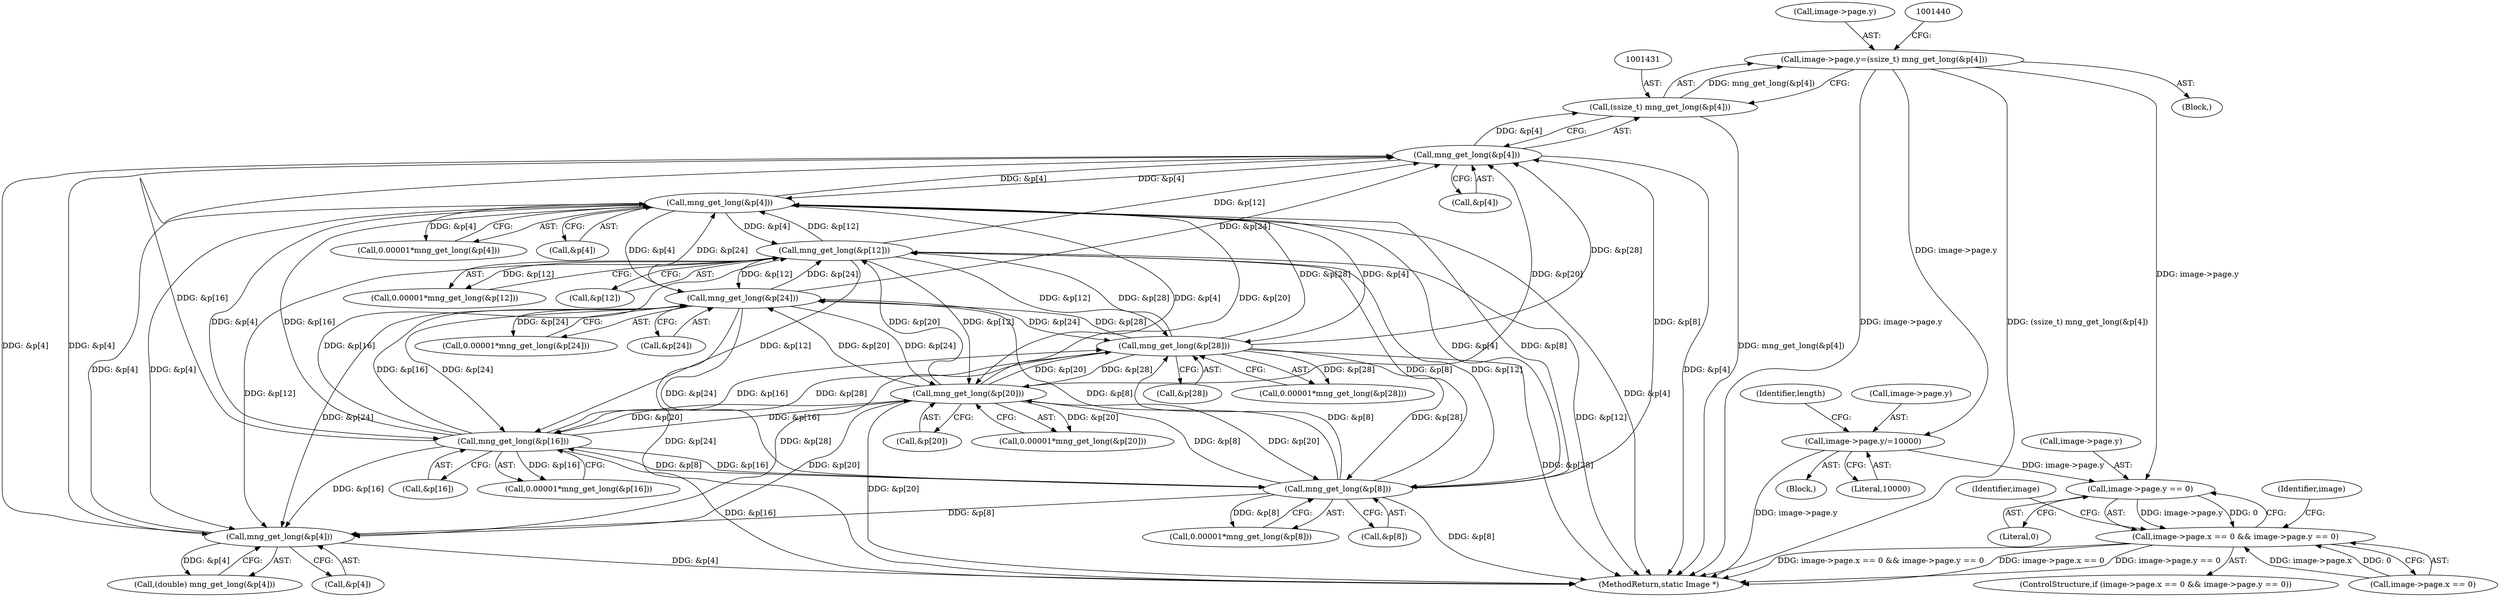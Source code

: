 digraph "0_ImageMagick_72f5c8632bff2daf3c95005f9b4cf2982786b52a@pointer" {
"1001453" [label="(Call,image->page.y/=10000)"];
"1001424" [label="(Call,image->page.y=(ssize_t) mng_get_long(&p[4]))"];
"1001430" [label="(Call,(ssize_t) mng_get_long(&p[4]))"];
"1001432" [label="(Call,mng_get_long(&p[4]))"];
"1001222" [label="(Call,mng_get_long(&p[12]))"];
"1001267" [label="(Call,mng_get_long(&p[24]))"];
"1001282" [label="(Call,mng_get_long(&p[28]))"];
"1001252" [label="(Call,mng_get_long(&p[20]))"];
"1001237" [label="(Call,mng_get_long(&p[16]))"];
"1001207" [label="(Call,mng_get_long(&p[8]))"];
"1001192" [label="(Call,mng_get_long(&p[4]))"];
"1001498" [label="(Call,mng_get_long(&p[4]))"];
"1002069" [label="(Call,image->page.y == 0)"];
"1002061" [label="(Call,image->page.x == 0 && image->page.y == 0)"];
"1001205" [label="(Call,0.00001*mng_get_long(&p[8]))"];
"1001252" [label="(Call,mng_get_long(&p[20]))"];
"1002075" [label="(Literal,0)"];
"1001424" [label="(Call,image->page.y=(ssize_t) mng_get_long(&p[4]))"];
"1001459" [label="(Literal,10000)"];
"1001267" [label="(Call,mng_get_long(&p[24]))"];
"1002155" [label="(MethodReturn,static Image *)"];
"1001462" [label="(Identifier,length)"];
"1001222" [label="(Call,mng_get_long(&p[12]))"];
"1001253" [label="(Call,&p[20])"];
"1001454" [label="(Call,image->page.y)"];
"1002108" [label="(Identifier,image)"];
"1001433" [label="(Call,&p[4])"];
"1001445" [label="(Block,)"];
"1001499" [label="(Call,&p[4])"];
"1001220" [label="(Call,0.00001*mng_get_long(&p[12]))"];
"1002060" [label="(ControlStructure,if (image->page.x == 0 && image->page.y == 0))"];
"1002080" [label="(Identifier,image)"];
"1001498" [label="(Call,mng_get_long(&p[4]))"];
"1001208" [label="(Call,&p[8])"];
"1001282" [label="(Call,mng_get_long(&p[28]))"];
"1001283" [label="(Call,&p[28])"];
"1001432" [label="(Call,mng_get_long(&p[4]))"];
"1002061" [label="(Call,image->page.x == 0 && image->page.y == 0)"];
"1001430" [label="(Call,(ssize_t) mng_get_long(&p[4]))"];
"1001207" [label="(Call,mng_get_long(&p[8]))"];
"1001425" [label="(Call,image->page.y)"];
"1002069" [label="(Call,image->page.y == 0)"];
"1001496" [label="(Call,(double) mng_get_long(&p[4]))"];
"1001280" [label="(Call,0.00001*mng_get_long(&p[28]))"];
"1001238" [label="(Call,&p[16])"];
"1001413" [label="(Block,)"];
"1001250" [label="(Call,0.00001*mng_get_long(&p[20]))"];
"1001190" [label="(Call,0.00001*mng_get_long(&p[4]))"];
"1001265" [label="(Call,0.00001*mng_get_long(&p[24]))"];
"1001268" [label="(Call,&p[24])"];
"1001453" [label="(Call,image->page.y/=10000)"];
"1001192" [label="(Call,mng_get_long(&p[4]))"];
"1001237" [label="(Call,mng_get_long(&p[16]))"];
"1001223" [label="(Call,&p[12])"];
"1002062" [label="(Call,image->page.x == 0)"];
"1001235" [label="(Call,0.00001*mng_get_long(&p[16]))"];
"1001193" [label="(Call,&p[4])"];
"1002070" [label="(Call,image->page.y)"];
"1001453" -> "1001445"  [label="AST: "];
"1001453" -> "1001459"  [label="CFG: "];
"1001454" -> "1001453"  [label="AST: "];
"1001459" -> "1001453"  [label="AST: "];
"1001462" -> "1001453"  [label="CFG: "];
"1001453" -> "1002155"  [label="DDG: image->page.y"];
"1001424" -> "1001453"  [label="DDG: image->page.y"];
"1001453" -> "1002069"  [label="DDG: image->page.y"];
"1001424" -> "1001413"  [label="AST: "];
"1001424" -> "1001430"  [label="CFG: "];
"1001425" -> "1001424"  [label="AST: "];
"1001430" -> "1001424"  [label="AST: "];
"1001440" -> "1001424"  [label="CFG: "];
"1001424" -> "1002155"  [label="DDG: image->page.y"];
"1001424" -> "1002155"  [label="DDG: (ssize_t) mng_get_long(&p[4])"];
"1001430" -> "1001424"  [label="DDG: mng_get_long(&p[4])"];
"1001424" -> "1002069"  [label="DDG: image->page.y"];
"1001430" -> "1001432"  [label="CFG: "];
"1001431" -> "1001430"  [label="AST: "];
"1001432" -> "1001430"  [label="AST: "];
"1001430" -> "1002155"  [label="DDG: mng_get_long(&p[4])"];
"1001432" -> "1001430"  [label="DDG: &p[4]"];
"1001432" -> "1001433"  [label="CFG: "];
"1001433" -> "1001432"  [label="AST: "];
"1001432" -> "1002155"  [label="DDG: &p[4]"];
"1001432" -> "1001192"  [label="DDG: &p[4]"];
"1001222" -> "1001432"  [label="DDG: &p[12]"];
"1001282" -> "1001432"  [label="DDG: &p[28]"];
"1001252" -> "1001432"  [label="DDG: &p[20]"];
"1001237" -> "1001432"  [label="DDG: &p[16]"];
"1001207" -> "1001432"  [label="DDG: &p[8]"];
"1001498" -> "1001432"  [label="DDG: &p[4]"];
"1001192" -> "1001432"  [label="DDG: &p[4]"];
"1001267" -> "1001432"  [label="DDG: &p[24]"];
"1001432" -> "1001498"  [label="DDG: &p[4]"];
"1001222" -> "1001220"  [label="AST: "];
"1001222" -> "1001223"  [label="CFG: "];
"1001223" -> "1001222"  [label="AST: "];
"1001220" -> "1001222"  [label="CFG: "];
"1001222" -> "1002155"  [label="DDG: &p[12]"];
"1001222" -> "1001192"  [label="DDG: &p[12]"];
"1001222" -> "1001207"  [label="DDG: &p[12]"];
"1001222" -> "1001220"  [label="DDG: &p[12]"];
"1001267" -> "1001222"  [label="DDG: &p[24]"];
"1001282" -> "1001222"  [label="DDG: &p[28]"];
"1001252" -> "1001222"  [label="DDG: &p[20]"];
"1001237" -> "1001222"  [label="DDG: &p[16]"];
"1001207" -> "1001222"  [label="DDG: &p[8]"];
"1001192" -> "1001222"  [label="DDG: &p[4]"];
"1001222" -> "1001237"  [label="DDG: &p[12]"];
"1001222" -> "1001252"  [label="DDG: &p[12]"];
"1001222" -> "1001267"  [label="DDG: &p[12]"];
"1001222" -> "1001282"  [label="DDG: &p[12]"];
"1001222" -> "1001498"  [label="DDG: &p[12]"];
"1001267" -> "1001265"  [label="AST: "];
"1001267" -> "1001268"  [label="CFG: "];
"1001268" -> "1001267"  [label="AST: "];
"1001265" -> "1001267"  [label="CFG: "];
"1001267" -> "1002155"  [label="DDG: &p[24]"];
"1001267" -> "1001192"  [label="DDG: &p[24]"];
"1001267" -> "1001207"  [label="DDG: &p[24]"];
"1001267" -> "1001237"  [label="DDG: &p[24]"];
"1001267" -> "1001252"  [label="DDG: &p[24]"];
"1001267" -> "1001265"  [label="DDG: &p[24]"];
"1001282" -> "1001267"  [label="DDG: &p[28]"];
"1001252" -> "1001267"  [label="DDG: &p[20]"];
"1001237" -> "1001267"  [label="DDG: &p[16]"];
"1001207" -> "1001267"  [label="DDG: &p[8]"];
"1001192" -> "1001267"  [label="DDG: &p[4]"];
"1001267" -> "1001282"  [label="DDG: &p[24]"];
"1001267" -> "1001498"  [label="DDG: &p[24]"];
"1001282" -> "1001280"  [label="AST: "];
"1001282" -> "1001283"  [label="CFG: "];
"1001283" -> "1001282"  [label="AST: "];
"1001280" -> "1001282"  [label="CFG: "];
"1001282" -> "1002155"  [label="DDG: &p[28]"];
"1001282" -> "1001192"  [label="DDG: &p[28]"];
"1001282" -> "1001207"  [label="DDG: &p[28]"];
"1001282" -> "1001237"  [label="DDG: &p[28]"];
"1001282" -> "1001252"  [label="DDG: &p[28]"];
"1001282" -> "1001280"  [label="DDG: &p[28]"];
"1001252" -> "1001282"  [label="DDG: &p[20]"];
"1001237" -> "1001282"  [label="DDG: &p[16]"];
"1001207" -> "1001282"  [label="DDG: &p[8]"];
"1001192" -> "1001282"  [label="DDG: &p[4]"];
"1001282" -> "1001498"  [label="DDG: &p[28]"];
"1001252" -> "1001250"  [label="AST: "];
"1001252" -> "1001253"  [label="CFG: "];
"1001253" -> "1001252"  [label="AST: "];
"1001250" -> "1001252"  [label="CFG: "];
"1001252" -> "1002155"  [label="DDG: &p[20]"];
"1001252" -> "1001192"  [label="DDG: &p[20]"];
"1001252" -> "1001207"  [label="DDG: &p[20]"];
"1001252" -> "1001237"  [label="DDG: &p[20]"];
"1001252" -> "1001250"  [label="DDG: &p[20]"];
"1001237" -> "1001252"  [label="DDG: &p[16]"];
"1001207" -> "1001252"  [label="DDG: &p[8]"];
"1001192" -> "1001252"  [label="DDG: &p[4]"];
"1001252" -> "1001498"  [label="DDG: &p[20]"];
"1001237" -> "1001235"  [label="AST: "];
"1001237" -> "1001238"  [label="CFG: "];
"1001238" -> "1001237"  [label="AST: "];
"1001235" -> "1001237"  [label="CFG: "];
"1001237" -> "1002155"  [label="DDG: &p[16]"];
"1001237" -> "1001192"  [label="DDG: &p[16]"];
"1001237" -> "1001207"  [label="DDG: &p[16]"];
"1001237" -> "1001235"  [label="DDG: &p[16]"];
"1001207" -> "1001237"  [label="DDG: &p[8]"];
"1001192" -> "1001237"  [label="DDG: &p[4]"];
"1001237" -> "1001498"  [label="DDG: &p[16]"];
"1001207" -> "1001205"  [label="AST: "];
"1001207" -> "1001208"  [label="CFG: "];
"1001208" -> "1001207"  [label="AST: "];
"1001205" -> "1001207"  [label="CFG: "];
"1001207" -> "1002155"  [label="DDG: &p[8]"];
"1001207" -> "1001192"  [label="DDG: &p[8]"];
"1001207" -> "1001205"  [label="DDG: &p[8]"];
"1001192" -> "1001207"  [label="DDG: &p[4]"];
"1001207" -> "1001498"  [label="DDG: &p[8]"];
"1001192" -> "1001190"  [label="AST: "];
"1001192" -> "1001193"  [label="CFG: "];
"1001193" -> "1001192"  [label="AST: "];
"1001190" -> "1001192"  [label="CFG: "];
"1001192" -> "1002155"  [label="DDG: &p[4]"];
"1001192" -> "1001190"  [label="DDG: &p[4]"];
"1001498" -> "1001192"  [label="DDG: &p[4]"];
"1001192" -> "1001498"  [label="DDG: &p[4]"];
"1001498" -> "1001496"  [label="AST: "];
"1001498" -> "1001499"  [label="CFG: "];
"1001499" -> "1001498"  [label="AST: "];
"1001496" -> "1001498"  [label="CFG: "];
"1001498" -> "1002155"  [label="DDG: &p[4]"];
"1001498" -> "1001496"  [label="DDG: &p[4]"];
"1002069" -> "1002061"  [label="AST: "];
"1002069" -> "1002075"  [label="CFG: "];
"1002070" -> "1002069"  [label="AST: "];
"1002075" -> "1002069"  [label="AST: "];
"1002061" -> "1002069"  [label="CFG: "];
"1002069" -> "1002061"  [label="DDG: image->page.y"];
"1002069" -> "1002061"  [label="DDG: 0"];
"1002061" -> "1002060"  [label="AST: "];
"1002061" -> "1002062"  [label="CFG: "];
"1002062" -> "1002061"  [label="AST: "];
"1002080" -> "1002061"  [label="CFG: "];
"1002108" -> "1002061"  [label="CFG: "];
"1002061" -> "1002155"  [label="DDG: image->page.x == 0"];
"1002061" -> "1002155"  [label="DDG: image->page.y == 0"];
"1002061" -> "1002155"  [label="DDG: image->page.x == 0 && image->page.y == 0"];
"1002062" -> "1002061"  [label="DDG: image->page.x"];
"1002062" -> "1002061"  [label="DDG: 0"];
}
